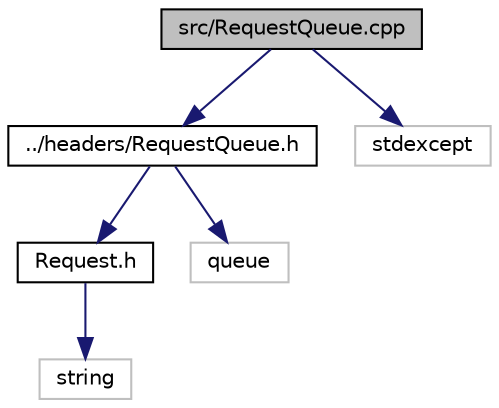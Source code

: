 digraph "src/RequestQueue.cpp"
{
 // LATEX_PDF_SIZE
  edge [fontname="Helvetica",fontsize="10",labelfontname="Helvetica",labelfontsize="10"];
  node [fontname="Helvetica",fontsize="10",shape=record];
  Node1 [label="src/RequestQueue.cpp",height=0.2,width=0.4,color="black", fillcolor="grey75", style="filled", fontcolor="black",tooltip="Implements the RequestQueue class for managing request queuing operations."];
  Node1 -> Node2 [color="midnightblue",fontsize="10",style="solid"];
  Node2 [label="../headers/RequestQueue.h",height=0.2,width=0.4,color="black", fillcolor="white", style="filled",URL="$RequestQueue_8h.html",tooltip="Declares the RequestQueue class for managing a queue of web requests."];
  Node2 -> Node3 [color="midnightblue",fontsize="10",style="solid"];
  Node3 [label="Request.h",height=0.2,width=0.4,color="black", fillcolor="white", style="filled",URL="$Request_8h.html",tooltip="Defines the Request struct used to represent a web request."];
  Node3 -> Node4 [color="midnightblue",fontsize="10",style="solid"];
  Node4 [label="string",height=0.2,width=0.4,color="grey75", fillcolor="white", style="filled",tooltip=" "];
  Node2 -> Node5 [color="midnightblue",fontsize="10",style="solid"];
  Node5 [label="queue",height=0.2,width=0.4,color="grey75", fillcolor="white", style="filled",tooltip=" "];
  Node1 -> Node6 [color="midnightblue",fontsize="10",style="solid"];
  Node6 [label="stdexcept",height=0.2,width=0.4,color="grey75", fillcolor="white", style="filled",tooltip=" "];
}
